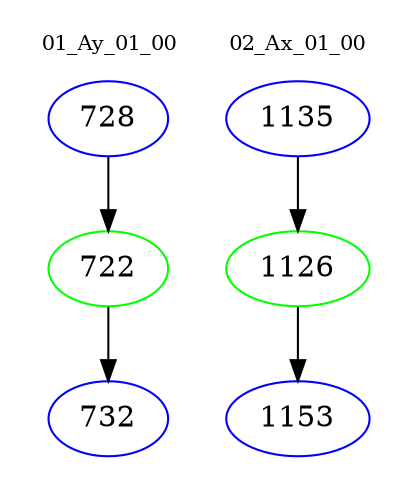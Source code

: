 digraph{
subgraph cluster_0 {
color = white
label = "01_Ay_01_00";
fontsize=10;
T0_728 [label="728", color="blue"]
T0_728 -> T0_722 [color="black"]
T0_722 [label="722", color="green"]
T0_722 -> T0_732 [color="black"]
T0_732 [label="732", color="blue"]
}
subgraph cluster_1 {
color = white
label = "02_Ax_01_00";
fontsize=10;
T1_1135 [label="1135", color="blue"]
T1_1135 -> T1_1126 [color="black"]
T1_1126 [label="1126", color="green"]
T1_1126 -> T1_1153 [color="black"]
T1_1153 [label="1153", color="blue"]
}
}
